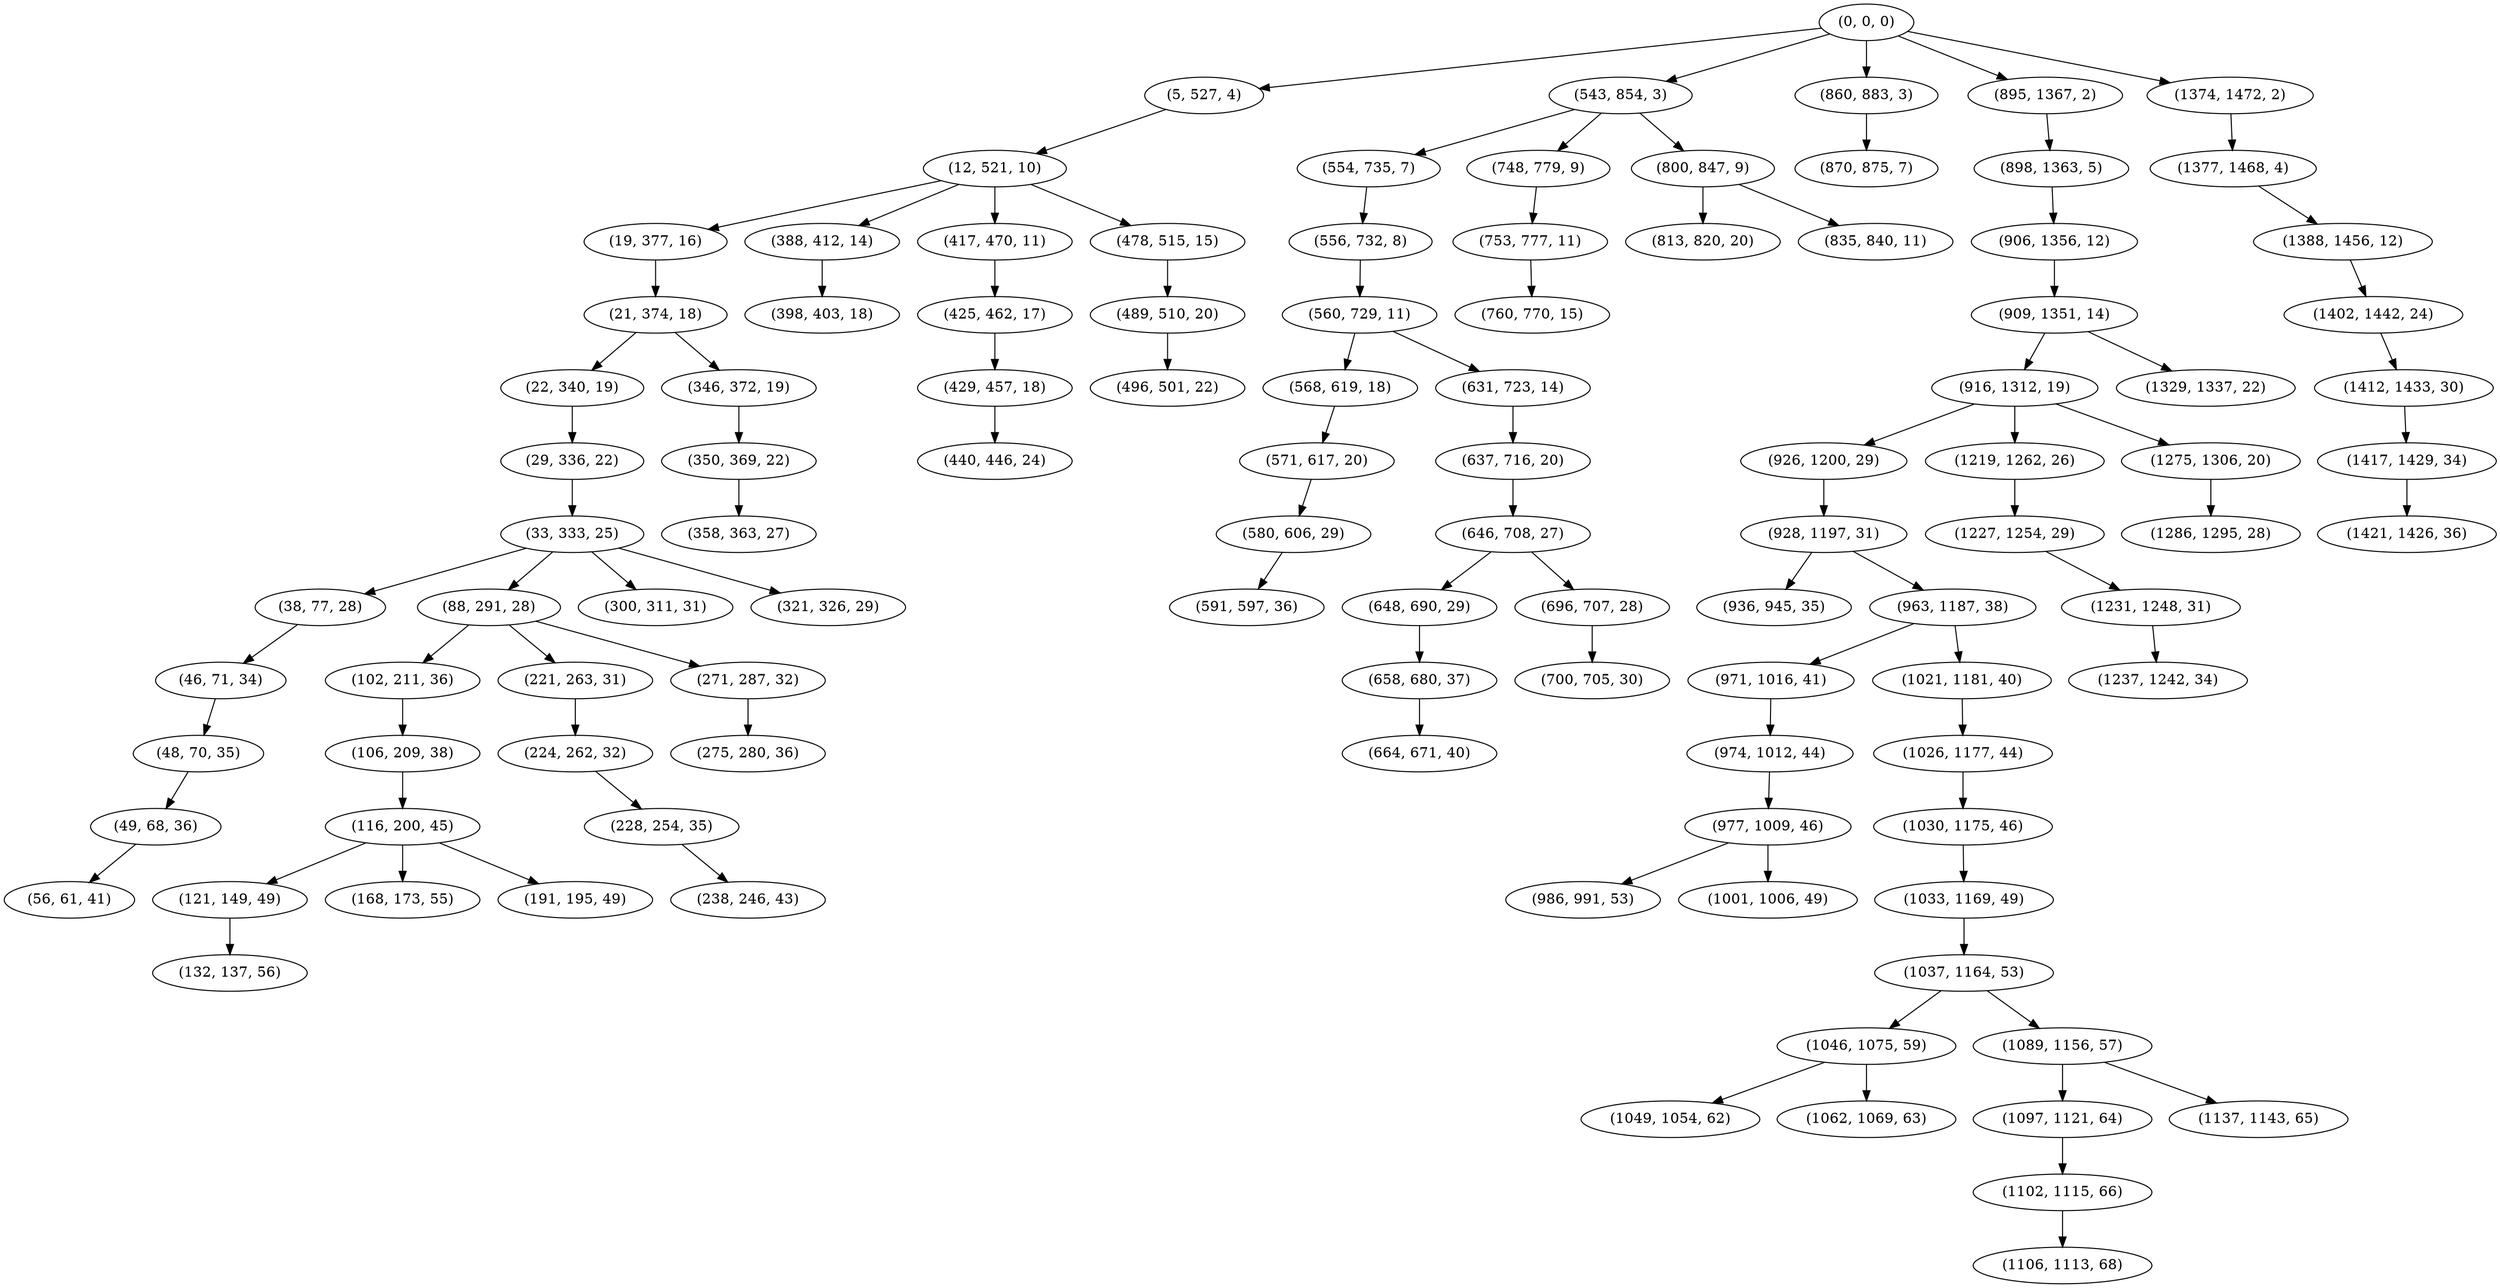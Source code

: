 digraph tree {
    "(0, 0, 0)";
    "(5, 527, 4)";
    "(12, 521, 10)";
    "(19, 377, 16)";
    "(21, 374, 18)";
    "(22, 340, 19)";
    "(29, 336, 22)";
    "(33, 333, 25)";
    "(38, 77, 28)";
    "(46, 71, 34)";
    "(48, 70, 35)";
    "(49, 68, 36)";
    "(56, 61, 41)";
    "(88, 291, 28)";
    "(102, 211, 36)";
    "(106, 209, 38)";
    "(116, 200, 45)";
    "(121, 149, 49)";
    "(132, 137, 56)";
    "(168, 173, 55)";
    "(191, 195, 49)";
    "(221, 263, 31)";
    "(224, 262, 32)";
    "(228, 254, 35)";
    "(238, 246, 43)";
    "(271, 287, 32)";
    "(275, 280, 36)";
    "(300, 311, 31)";
    "(321, 326, 29)";
    "(346, 372, 19)";
    "(350, 369, 22)";
    "(358, 363, 27)";
    "(388, 412, 14)";
    "(398, 403, 18)";
    "(417, 470, 11)";
    "(425, 462, 17)";
    "(429, 457, 18)";
    "(440, 446, 24)";
    "(478, 515, 15)";
    "(489, 510, 20)";
    "(496, 501, 22)";
    "(543, 854, 3)";
    "(554, 735, 7)";
    "(556, 732, 8)";
    "(560, 729, 11)";
    "(568, 619, 18)";
    "(571, 617, 20)";
    "(580, 606, 29)";
    "(591, 597, 36)";
    "(631, 723, 14)";
    "(637, 716, 20)";
    "(646, 708, 27)";
    "(648, 690, 29)";
    "(658, 680, 37)";
    "(664, 671, 40)";
    "(696, 707, 28)";
    "(700, 705, 30)";
    "(748, 779, 9)";
    "(753, 777, 11)";
    "(760, 770, 15)";
    "(800, 847, 9)";
    "(813, 820, 20)";
    "(835, 840, 11)";
    "(860, 883, 3)";
    "(870, 875, 7)";
    "(895, 1367, 2)";
    "(898, 1363, 5)";
    "(906, 1356, 12)";
    "(909, 1351, 14)";
    "(916, 1312, 19)";
    "(926, 1200, 29)";
    "(928, 1197, 31)";
    "(936, 945, 35)";
    "(963, 1187, 38)";
    "(971, 1016, 41)";
    "(974, 1012, 44)";
    "(977, 1009, 46)";
    "(986, 991, 53)";
    "(1001, 1006, 49)";
    "(1021, 1181, 40)";
    "(1026, 1177, 44)";
    "(1030, 1175, 46)";
    "(1033, 1169, 49)";
    "(1037, 1164, 53)";
    "(1046, 1075, 59)";
    "(1049, 1054, 62)";
    "(1062, 1069, 63)";
    "(1089, 1156, 57)";
    "(1097, 1121, 64)";
    "(1102, 1115, 66)";
    "(1106, 1113, 68)";
    "(1137, 1143, 65)";
    "(1219, 1262, 26)";
    "(1227, 1254, 29)";
    "(1231, 1248, 31)";
    "(1237, 1242, 34)";
    "(1275, 1306, 20)";
    "(1286, 1295, 28)";
    "(1329, 1337, 22)";
    "(1374, 1472, 2)";
    "(1377, 1468, 4)";
    "(1388, 1456, 12)";
    "(1402, 1442, 24)";
    "(1412, 1433, 30)";
    "(1417, 1429, 34)";
    "(1421, 1426, 36)";
    "(0, 0, 0)" -> "(5, 527, 4)";
    "(0, 0, 0)" -> "(543, 854, 3)";
    "(0, 0, 0)" -> "(860, 883, 3)";
    "(0, 0, 0)" -> "(895, 1367, 2)";
    "(0, 0, 0)" -> "(1374, 1472, 2)";
    "(5, 527, 4)" -> "(12, 521, 10)";
    "(12, 521, 10)" -> "(19, 377, 16)";
    "(12, 521, 10)" -> "(388, 412, 14)";
    "(12, 521, 10)" -> "(417, 470, 11)";
    "(12, 521, 10)" -> "(478, 515, 15)";
    "(19, 377, 16)" -> "(21, 374, 18)";
    "(21, 374, 18)" -> "(22, 340, 19)";
    "(21, 374, 18)" -> "(346, 372, 19)";
    "(22, 340, 19)" -> "(29, 336, 22)";
    "(29, 336, 22)" -> "(33, 333, 25)";
    "(33, 333, 25)" -> "(38, 77, 28)";
    "(33, 333, 25)" -> "(88, 291, 28)";
    "(33, 333, 25)" -> "(300, 311, 31)";
    "(33, 333, 25)" -> "(321, 326, 29)";
    "(38, 77, 28)" -> "(46, 71, 34)";
    "(46, 71, 34)" -> "(48, 70, 35)";
    "(48, 70, 35)" -> "(49, 68, 36)";
    "(49, 68, 36)" -> "(56, 61, 41)";
    "(88, 291, 28)" -> "(102, 211, 36)";
    "(88, 291, 28)" -> "(221, 263, 31)";
    "(88, 291, 28)" -> "(271, 287, 32)";
    "(102, 211, 36)" -> "(106, 209, 38)";
    "(106, 209, 38)" -> "(116, 200, 45)";
    "(116, 200, 45)" -> "(121, 149, 49)";
    "(116, 200, 45)" -> "(168, 173, 55)";
    "(116, 200, 45)" -> "(191, 195, 49)";
    "(121, 149, 49)" -> "(132, 137, 56)";
    "(221, 263, 31)" -> "(224, 262, 32)";
    "(224, 262, 32)" -> "(228, 254, 35)";
    "(228, 254, 35)" -> "(238, 246, 43)";
    "(271, 287, 32)" -> "(275, 280, 36)";
    "(346, 372, 19)" -> "(350, 369, 22)";
    "(350, 369, 22)" -> "(358, 363, 27)";
    "(388, 412, 14)" -> "(398, 403, 18)";
    "(417, 470, 11)" -> "(425, 462, 17)";
    "(425, 462, 17)" -> "(429, 457, 18)";
    "(429, 457, 18)" -> "(440, 446, 24)";
    "(478, 515, 15)" -> "(489, 510, 20)";
    "(489, 510, 20)" -> "(496, 501, 22)";
    "(543, 854, 3)" -> "(554, 735, 7)";
    "(543, 854, 3)" -> "(748, 779, 9)";
    "(543, 854, 3)" -> "(800, 847, 9)";
    "(554, 735, 7)" -> "(556, 732, 8)";
    "(556, 732, 8)" -> "(560, 729, 11)";
    "(560, 729, 11)" -> "(568, 619, 18)";
    "(560, 729, 11)" -> "(631, 723, 14)";
    "(568, 619, 18)" -> "(571, 617, 20)";
    "(571, 617, 20)" -> "(580, 606, 29)";
    "(580, 606, 29)" -> "(591, 597, 36)";
    "(631, 723, 14)" -> "(637, 716, 20)";
    "(637, 716, 20)" -> "(646, 708, 27)";
    "(646, 708, 27)" -> "(648, 690, 29)";
    "(646, 708, 27)" -> "(696, 707, 28)";
    "(648, 690, 29)" -> "(658, 680, 37)";
    "(658, 680, 37)" -> "(664, 671, 40)";
    "(696, 707, 28)" -> "(700, 705, 30)";
    "(748, 779, 9)" -> "(753, 777, 11)";
    "(753, 777, 11)" -> "(760, 770, 15)";
    "(800, 847, 9)" -> "(813, 820, 20)";
    "(800, 847, 9)" -> "(835, 840, 11)";
    "(860, 883, 3)" -> "(870, 875, 7)";
    "(895, 1367, 2)" -> "(898, 1363, 5)";
    "(898, 1363, 5)" -> "(906, 1356, 12)";
    "(906, 1356, 12)" -> "(909, 1351, 14)";
    "(909, 1351, 14)" -> "(916, 1312, 19)";
    "(909, 1351, 14)" -> "(1329, 1337, 22)";
    "(916, 1312, 19)" -> "(926, 1200, 29)";
    "(916, 1312, 19)" -> "(1219, 1262, 26)";
    "(916, 1312, 19)" -> "(1275, 1306, 20)";
    "(926, 1200, 29)" -> "(928, 1197, 31)";
    "(928, 1197, 31)" -> "(936, 945, 35)";
    "(928, 1197, 31)" -> "(963, 1187, 38)";
    "(963, 1187, 38)" -> "(971, 1016, 41)";
    "(963, 1187, 38)" -> "(1021, 1181, 40)";
    "(971, 1016, 41)" -> "(974, 1012, 44)";
    "(974, 1012, 44)" -> "(977, 1009, 46)";
    "(977, 1009, 46)" -> "(986, 991, 53)";
    "(977, 1009, 46)" -> "(1001, 1006, 49)";
    "(1021, 1181, 40)" -> "(1026, 1177, 44)";
    "(1026, 1177, 44)" -> "(1030, 1175, 46)";
    "(1030, 1175, 46)" -> "(1033, 1169, 49)";
    "(1033, 1169, 49)" -> "(1037, 1164, 53)";
    "(1037, 1164, 53)" -> "(1046, 1075, 59)";
    "(1037, 1164, 53)" -> "(1089, 1156, 57)";
    "(1046, 1075, 59)" -> "(1049, 1054, 62)";
    "(1046, 1075, 59)" -> "(1062, 1069, 63)";
    "(1089, 1156, 57)" -> "(1097, 1121, 64)";
    "(1089, 1156, 57)" -> "(1137, 1143, 65)";
    "(1097, 1121, 64)" -> "(1102, 1115, 66)";
    "(1102, 1115, 66)" -> "(1106, 1113, 68)";
    "(1219, 1262, 26)" -> "(1227, 1254, 29)";
    "(1227, 1254, 29)" -> "(1231, 1248, 31)";
    "(1231, 1248, 31)" -> "(1237, 1242, 34)";
    "(1275, 1306, 20)" -> "(1286, 1295, 28)";
    "(1374, 1472, 2)" -> "(1377, 1468, 4)";
    "(1377, 1468, 4)" -> "(1388, 1456, 12)";
    "(1388, 1456, 12)" -> "(1402, 1442, 24)";
    "(1402, 1442, 24)" -> "(1412, 1433, 30)";
    "(1412, 1433, 30)" -> "(1417, 1429, 34)";
    "(1417, 1429, 34)" -> "(1421, 1426, 36)";
}
